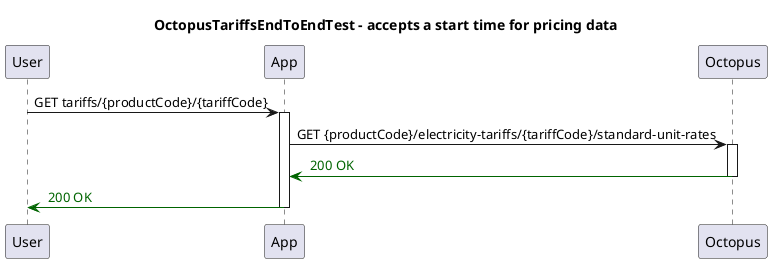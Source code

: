 @startuml
title OctopusTariffsEndToEndTest - accepts a start time for pricing data
participant "User"
participant "App"
participant "Octopus"
"User" -> "App": GET tariffs/{productCode}/{tariffCode}
activate "App"
"App" -> "Octopus": GET {productCode}/electricity-tariffs/{tariffCode}/standard-unit-rates
activate "Octopus"

"Octopus" -[#DarkGreen]> "App": <color:DarkGreen> 200 OK
deactivate "Octopus"
"App" -[#DarkGreen]> "User": <color:DarkGreen> 200 OK
deactivate "App"
@enduml